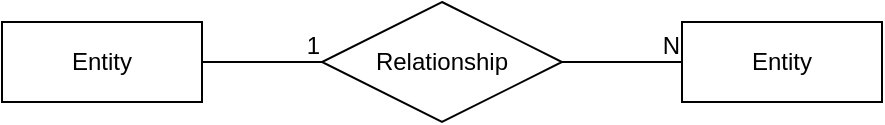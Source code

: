 <mxfile version="21.6.1" type="github">
  <diagram name="페이지-1" id="lgU6JezWXJ1oO80ETtaw">
    <mxGraphModel dx="875" dy="478" grid="1" gridSize="10" guides="1" tooltips="1" connect="1" arrows="1" fold="1" page="1" pageScale="1" pageWidth="827" pageHeight="1169" math="0" shadow="0">
      <root>
        <mxCell id="0" />
        <mxCell id="1" parent="0" />
        <mxCell id="IHrv7bkPT0eM57G6KtFg-1" value="Relationship" style="shape=rhombus;perimeter=rhombusPerimeter;whiteSpace=wrap;html=1;align=center;" vertex="1" parent="1">
          <mxGeometry x="340" y="170" width="120" height="60" as="geometry" />
        </mxCell>
        <mxCell id="IHrv7bkPT0eM57G6KtFg-2" value="Entity" style="whiteSpace=wrap;html=1;align=center;" vertex="1" parent="1">
          <mxGeometry x="520" y="180" width="100" height="40" as="geometry" />
        </mxCell>
        <mxCell id="IHrv7bkPT0eM57G6KtFg-3" value="Entity" style="whiteSpace=wrap;html=1;align=center;" vertex="1" parent="1">
          <mxGeometry x="180" y="180" width="100" height="40" as="geometry" />
        </mxCell>
        <mxCell id="IHrv7bkPT0eM57G6KtFg-4" value="" style="endArrow=none;html=1;rounded=0;exitX=1;exitY=0.5;exitDx=0;exitDy=0;exitPerimeter=0;entryX=0;entryY=0.5;entryDx=0;entryDy=0;" edge="1" parent="1" source="IHrv7bkPT0eM57G6KtFg-3" target="IHrv7bkPT0eM57G6KtFg-1">
          <mxGeometry relative="1" as="geometry">
            <mxPoint x="290" y="200" as="sourcePoint" />
            <mxPoint x="340" y="200" as="targetPoint" />
          </mxGeometry>
        </mxCell>
        <mxCell id="IHrv7bkPT0eM57G6KtFg-5" value="1" style="resizable=0;html=1;whiteSpace=wrap;align=right;verticalAlign=bottom;" connectable="0" vertex="1" parent="IHrv7bkPT0eM57G6KtFg-4">
          <mxGeometry x="1" relative="1" as="geometry" />
        </mxCell>
        <mxCell id="IHrv7bkPT0eM57G6KtFg-6" value="" style="endArrow=none;html=1;rounded=0;entryX=0;entryY=0.5;entryDx=0;entryDy=0;exitX=1;exitY=0.5;exitDx=0;exitDy=0;" edge="1" parent="1" source="IHrv7bkPT0eM57G6KtFg-1" target="IHrv7bkPT0eM57G6KtFg-2">
          <mxGeometry relative="1" as="geometry">
            <mxPoint x="320" y="200" as="sourcePoint" />
            <mxPoint x="480" y="200" as="targetPoint" />
          </mxGeometry>
        </mxCell>
        <mxCell id="IHrv7bkPT0eM57G6KtFg-7" value="N" style="resizable=0;html=1;whiteSpace=wrap;align=right;verticalAlign=bottom;" connectable="0" vertex="1" parent="IHrv7bkPT0eM57G6KtFg-6">
          <mxGeometry x="1" relative="1" as="geometry" />
        </mxCell>
      </root>
    </mxGraphModel>
  </diagram>
</mxfile>
